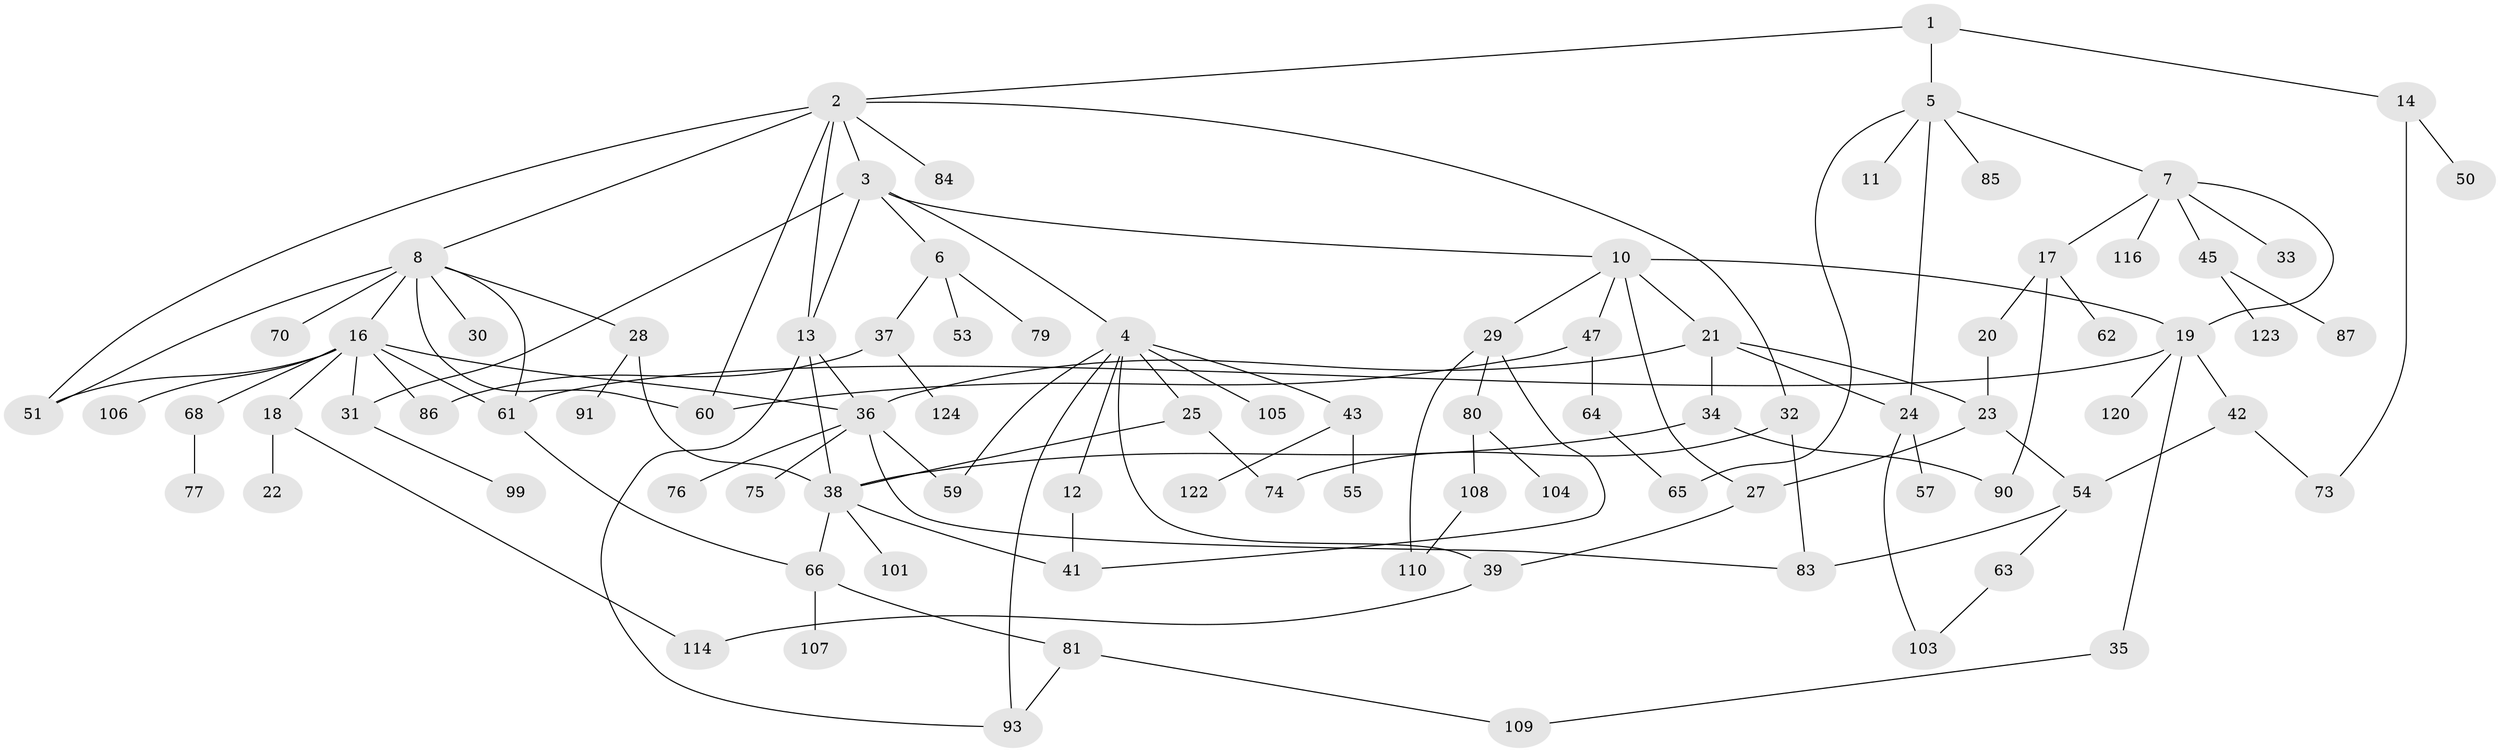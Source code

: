 // original degree distribution, {4: 0.11290322580645161, 5: 0.06451612903225806, 6: 0.024193548387096774, 7: 0.016129032258064516, 3: 0.21774193548387097, 8: 0.008064516129032258, 1: 0.3225806451612903, 2: 0.22580645161290322, 9: 0.008064516129032258}
// Generated by graph-tools (version 1.1) at 2025/10/02/27/25 16:10:54]
// undirected, 89 vertices, 124 edges
graph export_dot {
graph [start="1"]
  node [color=gray90,style=filled];
  1 [super="+97"];
  2 [super="+26"];
  3;
  4 [super="+100"];
  5 [super="+78"];
  6 [super="+56"];
  7 [super="+15"];
  8 [super="+9"];
  10 [super="+58"];
  11;
  12;
  13 [super="+102"];
  14 [super="+82"];
  16 [super="+112"];
  17 [super="+72"];
  18;
  19;
  20 [super="+48"];
  21 [super="+44"];
  22;
  23;
  24 [super="+46"];
  25;
  27 [super="+92"];
  28 [super="+111"];
  29 [super="+118"];
  30;
  31;
  32 [super="+69"];
  33;
  34;
  35;
  36 [super="+49"];
  37;
  38 [super="+40"];
  39 [super="+98"];
  41 [super="+117"];
  42 [super="+52"];
  43 [super="+113"];
  45 [super="+71"];
  47 [super="+67"];
  50;
  51 [super="+115"];
  53;
  54;
  55;
  57;
  59;
  60;
  61;
  62;
  63;
  64;
  65;
  66 [super="+96"];
  68;
  70;
  73;
  74 [super="+88"];
  75;
  76;
  77;
  79;
  80;
  81 [super="+94"];
  83 [super="+89"];
  84;
  85;
  86 [super="+95"];
  87;
  90;
  91;
  93 [super="+119"];
  99;
  101;
  103 [super="+121"];
  104;
  105;
  106;
  107;
  108;
  109;
  110;
  114;
  116;
  120;
  122;
  123;
  124;
  1 -- 2;
  1 -- 5;
  1 -- 14;
  2 -- 3;
  2 -- 8;
  2 -- 51;
  2 -- 32;
  2 -- 84;
  2 -- 60;
  2 -- 13;
  3 -- 4;
  3 -- 6;
  3 -- 10;
  3 -- 13;
  3 -- 31;
  4 -- 12;
  4 -- 25;
  4 -- 39;
  4 -- 43;
  4 -- 93;
  4 -- 105;
  4 -- 59;
  5 -- 7;
  5 -- 11;
  5 -- 85;
  5 -- 24 [weight=2];
  5 -- 65;
  6 -- 37;
  6 -- 53;
  6 -- 79;
  7 -- 116;
  7 -- 17;
  7 -- 33;
  7 -- 19;
  7 -- 45;
  8 -- 70;
  8 -- 28;
  8 -- 16 [weight=2];
  8 -- 51;
  8 -- 60;
  8 -- 61;
  8 -- 30;
  10 -- 21;
  10 -- 27;
  10 -- 29;
  10 -- 47;
  10 -- 19;
  12 -- 41;
  13 -- 36;
  13 -- 93;
  13 -- 38;
  14 -- 50;
  14 -- 73;
  16 -- 18;
  16 -- 68;
  16 -- 86;
  16 -- 106;
  16 -- 31;
  16 -- 61;
  16 -- 36;
  16 -- 51;
  17 -- 20;
  17 -- 62;
  17 -- 90;
  18 -- 22;
  18 -- 114;
  19 -- 35;
  19 -- 42;
  19 -- 61;
  19 -- 120;
  20 -- 23;
  21 -- 24;
  21 -- 34;
  21 -- 23;
  21 -- 36;
  23 -- 54;
  23 -- 27;
  24 -- 57;
  24 -- 103;
  25 -- 38;
  25 -- 74;
  27 -- 39;
  28 -- 91;
  28 -- 38;
  29 -- 80;
  29 -- 41;
  29 -- 110;
  31 -- 99;
  32 -- 74;
  32 -- 83;
  34 -- 90;
  34 -- 38;
  35 -- 109;
  36 -- 76;
  36 -- 75;
  36 -- 59;
  36 -- 83;
  37 -- 124;
  37 -- 86;
  38 -- 66;
  38 -- 101;
  38 -- 41;
  39 -- 114;
  42 -- 54;
  42 -- 73;
  43 -- 55;
  43 -- 122;
  45 -- 87;
  45 -- 123;
  47 -- 64;
  47 -- 60;
  54 -- 63;
  54 -- 83;
  61 -- 66;
  63 -- 103;
  64 -- 65;
  66 -- 81;
  66 -- 107;
  68 -- 77;
  80 -- 104;
  80 -- 108;
  81 -- 109;
  81 -- 93;
  108 -- 110;
}
